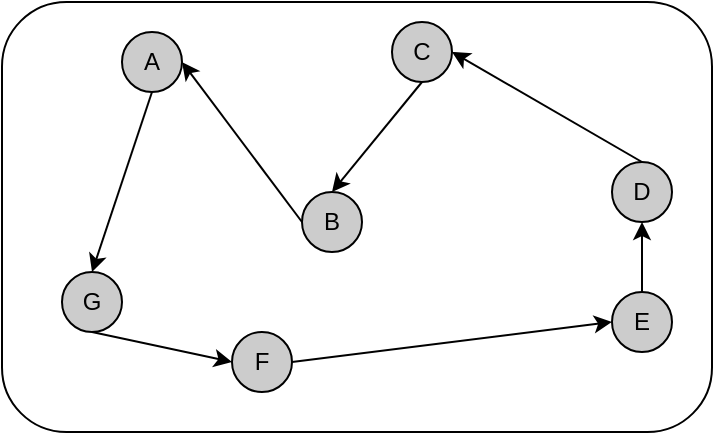 <mxfile version="11.2.8" type="device" pages="1"><diagram id="feY9YdT3p6DqpZXzYYIH" name="Page-1"><mxGraphModel dx="1106" dy="598" grid="1" gridSize="10" guides="1" tooltips="1" connect="1" arrows="1" fold="1" page="1" pageScale="1" pageWidth="850" pageHeight="1100" math="0" shadow="0"><root><mxCell id="0"/><mxCell id="1" parent="0"/><mxCell id="xkdchUSXLO7XbaOW9KlY-10" value="" style="rounded=1;whiteSpace=wrap;html=1;fillColor=none;" vertex="1" parent="1"><mxGeometry x="5" y="5" width="355" height="215" as="geometry"/></mxCell><mxCell id="xkdchUSXLO7XbaOW9KlY-1" value="A" style="ellipse;whiteSpace=wrap;html=1;aspect=fixed;fillColor=#CCCCCC;" vertex="1" parent="1"><mxGeometry x="65" y="20" width="30" height="30" as="geometry"/></mxCell><mxCell id="xkdchUSXLO7XbaOW9KlY-3" value="G" style="ellipse;whiteSpace=wrap;html=1;aspect=fixed;fillColor=#CCCCCC;" vertex="1" parent="1"><mxGeometry x="35" y="140" width="30" height="30" as="geometry"/></mxCell><mxCell id="xkdchUSXLO7XbaOW9KlY-4" value="B" style="ellipse;whiteSpace=wrap;html=1;aspect=fixed;fillColor=#CCCCCC;" vertex="1" parent="1"><mxGeometry x="155" y="100" width="30" height="30" as="geometry"/></mxCell><mxCell id="xkdchUSXLO7XbaOW9KlY-5" value="F" style="ellipse;whiteSpace=wrap;html=1;aspect=fixed;fillColor=#CCCCCC;" vertex="1" parent="1"><mxGeometry x="120" y="170" width="30" height="30" as="geometry"/></mxCell><mxCell id="xkdchUSXLO7XbaOW9KlY-6" value="C" style="ellipse;whiteSpace=wrap;html=1;aspect=fixed;fillColor=#CCCCCC;" vertex="1" parent="1"><mxGeometry x="200" y="15" width="30" height="30" as="geometry"/></mxCell><mxCell id="xkdchUSXLO7XbaOW9KlY-7" value="E" style="ellipse;whiteSpace=wrap;html=1;aspect=fixed;fillColor=#CCCCCC;" vertex="1" parent="1"><mxGeometry x="310" y="150" width="30" height="30" as="geometry"/></mxCell><mxCell id="xkdchUSXLO7XbaOW9KlY-8" value="D" style="ellipse;whiteSpace=wrap;html=1;aspect=fixed;fillColor=#CCCCCC;" vertex="1" parent="1"><mxGeometry x="310" y="85" width="30" height="30" as="geometry"/></mxCell><mxCell id="xkdchUSXLO7XbaOW9KlY-11" value="" style="endArrow=classic;html=1;exitX=0.5;exitY=0;exitDx=0;exitDy=0;entryX=0.5;entryY=1;entryDx=0;entryDy=0;" edge="1" parent="1" source="xkdchUSXLO7XbaOW9KlY-7" target="xkdchUSXLO7XbaOW9KlY-8"><mxGeometry width="50" height="50" relative="1" as="geometry"><mxPoint x="10" y="290" as="sourcePoint"/><mxPoint x="60" y="240" as="targetPoint"/></mxGeometry></mxCell><mxCell id="xkdchUSXLO7XbaOW9KlY-12" value="" style="endArrow=classic;html=1;exitX=0.5;exitY=0;exitDx=0;exitDy=0;entryX=1;entryY=0.5;entryDx=0;entryDy=0;" edge="1" parent="1" source="xkdchUSXLO7XbaOW9KlY-8" target="xkdchUSXLO7XbaOW9KlY-6"><mxGeometry width="50" height="50" relative="1" as="geometry"><mxPoint x="10" y="290" as="sourcePoint"/><mxPoint x="60" y="240" as="targetPoint"/></mxGeometry></mxCell><mxCell id="xkdchUSXLO7XbaOW9KlY-15" value="" style="endArrow=classic;html=1;entryX=0.5;entryY=0;entryDx=0;entryDy=0;exitX=0.5;exitY=1;exitDx=0;exitDy=0;" edge="1" parent="1" source="xkdchUSXLO7XbaOW9KlY-6" target="xkdchUSXLO7XbaOW9KlY-4"><mxGeometry width="50" height="50" relative="1" as="geometry"><mxPoint x="10" y="290" as="sourcePoint"/><mxPoint x="60" y="240" as="targetPoint"/></mxGeometry></mxCell><mxCell id="xkdchUSXLO7XbaOW9KlY-16" value="" style="endArrow=classic;html=1;entryX=1;entryY=0.5;entryDx=0;entryDy=0;exitX=0;exitY=0.5;exitDx=0;exitDy=0;" edge="1" parent="1" source="xkdchUSXLO7XbaOW9KlY-4" target="xkdchUSXLO7XbaOW9KlY-1"><mxGeometry width="50" height="50" relative="1" as="geometry"><mxPoint x="170" y="130" as="sourcePoint"/><mxPoint x="60" y="240" as="targetPoint"/></mxGeometry></mxCell><mxCell id="xkdchUSXLO7XbaOW9KlY-17" value="" style="endArrow=classic;html=1;entryX=0.5;entryY=0;entryDx=0;entryDy=0;exitX=0.5;exitY=1;exitDx=0;exitDy=0;" edge="1" parent="1" source="xkdchUSXLO7XbaOW9KlY-1" target="xkdchUSXLO7XbaOW9KlY-3"><mxGeometry width="50" height="50" relative="1" as="geometry"><mxPoint x="10" y="290" as="sourcePoint"/><mxPoint x="60" y="240" as="targetPoint"/></mxGeometry></mxCell><mxCell id="xkdchUSXLO7XbaOW9KlY-19" value="" style="endArrow=classic;html=1;entryX=0;entryY=0.5;entryDx=0;entryDy=0;exitX=1;exitY=0.5;exitDx=0;exitDy=0;" edge="1" parent="1" source="xkdchUSXLO7XbaOW9KlY-5" target="xkdchUSXLO7XbaOW9KlY-7"><mxGeometry width="50" height="50" relative="1" as="geometry"><mxPoint x="150" y="290" as="sourcePoint"/><mxPoint x="60" y="240" as="targetPoint"/></mxGeometry></mxCell><mxCell id="xkdchUSXLO7XbaOW9KlY-20" value="" style="endArrow=classic;html=1;entryX=0;entryY=0.5;entryDx=0;entryDy=0;exitX=0.5;exitY=1;exitDx=0;exitDy=0;" edge="1" parent="1" source="xkdchUSXLO7XbaOW9KlY-3" target="xkdchUSXLO7XbaOW9KlY-5"><mxGeometry width="50" height="50" relative="1" as="geometry"><mxPoint x="10" y="290" as="sourcePoint"/><mxPoint x="60" y="240" as="targetPoint"/></mxGeometry></mxCell></root></mxGraphModel></diagram></mxfile>